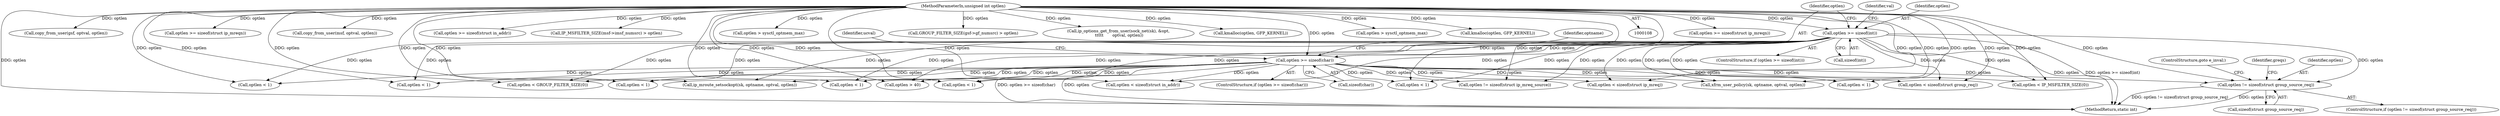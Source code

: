 digraph "0_linux_f6d8bd051c391c1c0458a30b2a7abcd939329259_26@API" {
"1001190" [label="(Call,optlen != sizeof(struct group_source_req))"];
"1000227" [label="(Call,optlen >= sizeof(char))"];
"1000211" [label="(Call,optlen >= sizeof(int))"];
"1000113" [label="(MethodParameterIn,unsigned int optlen)"];
"1000226" [label="(ControlStructure,if (optlen >= sizeof(char)))"];
"1000847" [label="(Call,optlen >= sizeof(struct ip_mreqn))"];
"1001685" [label="(Call,optlen < 1)"];
"1001424" [label="(Call,copy_from_user(gsf, optval, optlen))"];
"1000249" [label="(Identifier,optname)"];
"1001720" [label="(MethodReturn,static int)"];
"1001390" [label="(Call,optlen < GROUP_FILTER_SIZE(0))"];
"1000681" [label="(Call,optlen >= sizeof(struct ip_mreqn))"];
"1001596" [label="(Call,optlen < 1)"];
"1000218" [label="(Identifier,val)"];
"1000932" [label="(Call,copy_from_user(msf, optval, optlen))"];
"1000251" [label="(Call,ip_mroute_setsockopt(sk, optname, optval, optlen))"];
"1001671" [label="(Call,optlen < 1)"];
"1001192" [label="(Call,sizeof(struct group_source_req))"];
"1000210" [label="(ControlStructure,if (optlen >= sizeof(int)))"];
"1000704" [label="(Call,optlen >= sizeof(struct in_addr))"];
"1000235" [label="(Identifier,ucval)"];
"1000961" [label="(Call,IP_MSFILTER_SIZE(msf->imsf_numsrc) > optlen)"];
"1000228" [label="(Identifier,optlen)"];
"1000213" [label="(Call,sizeof(int))"];
"1000271" [label="(Call,optlen > 40)"];
"1001628" [label="(Call,optlen < 1)"];
"1000671" [label="(Call,optlen < sizeof(struct in_addr))"];
"1000904" [label="(Call,optlen > sysctl_optmem_max)"];
"1000615" [label="(Call,optlen < 1)"];
"1000993" [label="(Call,optlen != sizeof(struct ip_mreq_source))"];
"1001194" [label="(ControlStructure,goto e_inval;)"];
"1000212" [label="(Identifier,optlen)"];
"1000229" [label="(Call,sizeof(char))"];
"1001448" [label="(Call,GROUP_FILTER_SIZE(gsf->gf_numsrc) > optlen)"];
"1001189" [label="(ControlStructure,if (optlen != sizeof(struct group_source_req)))"];
"1001190" [label="(Call,optlen != sizeof(struct group_source_req))"];
"1000277" [label="(Call,ip_options_get_from_user(sock_net(sk), &opt,\n \t\t\t\t\t       optval, optlen))"];
"1001198" [label="(Identifier,greqs)"];
"1000915" [label="(Call,kmalloc(optlen, GFP_KERNEL))"];
"1000113" [label="(MethodParameterIn,unsigned int optlen)"];
"1000837" [label="(Call,optlen < sizeof(struct ip_mreq))"];
"1001396" [label="(Call,optlen > sysctl_optmem_max)"];
"1001653" [label="(Call,xfrm_user_policy(sk, optname, optval, optlen))"];
"1000505" [label="(Call,optlen < 1)"];
"1001407" [label="(Call,kmalloc(optlen, GFP_KERNEL))"];
"1001109" [label="(Call,optlen < sizeof(struct group_req))"];
"1001191" [label="(Identifier,optlen)"];
"1000898" [label="(Call,optlen < IP_MSFILTER_SIZE(0))"];
"1000644" [label="(Call,optlen < 1)"];
"1000211" [label="(Call,optlen >= sizeof(int))"];
"1000227" [label="(Call,optlen >= sizeof(char))"];
"1001190" -> "1001189"  [label="AST: "];
"1001190" -> "1001192"  [label="CFG: "];
"1001191" -> "1001190"  [label="AST: "];
"1001192" -> "1001190"  [label="AST: "];
"1001194" -> "1001190"  [label="CFG: "];
"1001198" -> "1001190"  [label="CFG: "];
"1001190" -> "1001720"  [label="DDG: optlen != sizeof(struct group_source_req)"];
"1001190" -> "1001720"  [label="DDG: optlen"];
"1000227" -> "1001190"  [label="DDG: optlen"];
"1000211" -> "1001190"  [label="DDG: optlen"];
"1000113" -> "1001190"  [label="DDG: optlen"];
"1000227" -> "1000226"  [label="AST: "];
"1000227" -> "1000229"  [label="CFG: "];
"1000228" -> "1000227"  [label="AST: "];
"1000229" -> "1000227"  [label="AST: "];
"1000235" -> "1000227"  [label="CFG: "];
"1000249" -> "1000227"  [label="CFG: "];
"1000227" -> "1001720"  [label="DDG: optlen >= sizeof(char)"];
"1000227" -> "1001720"  [label="DDG: optlen"];
"1000211" -> "1000227"  [label="DDG: optlen"];
"1000113" -> "1000227"  [label="DDG: optlen"];
"1000227" -> "1000251"  [label="DDG: optlen"];
"1000227" -> "1000271"  [label="DDG: optlen"];
"1000227" -> "1000505"  [label="DDG: optlen"];
"1000227" -> "1000615"  [label="DDG: optlen"];
"1000227" -> "1000644"  [label="DDG: optlen"];
"1000227" -> "1000671"  [label="DDG: optlen"];
"1000227" -> "1000837"  [label="DDG: optlen"];
"1000227" -> "1000898"  [label="DDG: optlen"];
"1000227" -> "1000993"  [label="DDG: optlen"];
"1000227" -> "1001109"  [label="DDG: optlen"];
"1000227" -> "1001390"  [label="DDG: optlen"];
"1000227" -> "1001596"  [label="DDG: optlen"];
"1000227" -> "1001628"  [label="DDG: optlen"];
"1000227" -> "1001653"  [label="DDG: optlen"];
"1000227" -> "1001671"  [label="DDG: optlen"];
"1000227" -> "1001685"  [label="DDG: optlen"];
"1000211" -> "1000210"  [label="AST: "];
"1000211" -> "1000213"  [label="CFG: "];
"1000212" -> "1000211"  [label="AST: "];
"1000213" -> "1000211"  [label="AST: "];
"1000218" -> "1000211"  [label="CFG: "];
"1000228" -> "1000211"  [label="CFG: "];
"1000211" -> "1001720"  [label="DDG: optlen"];
"1000211" -> "1001720"  [label="DDG: optlen >= sizeof(int)"];
"1000113" -> "1000211"  [label="DDG: optlen"];
"1000211" -> "1000251"  [label="DDG: optlen"];
"1000211" -> "1000271"  [label="DDG: optlen"];
"1000211" -> "1000505"  [label="DDG: optlen"];
"1000211" -> "1000615"  [label="DDG: optlen"];
"1000211" -> "1000644"  [label="DDG: optlen"];
"1000211" -> "1000671"  [label="DDG: optlen"];
"1000211" -> "1000837"  [label="DDG: optlen"];
"1000211" -> "1000898"  [label="DDG: optlen"];
"1000211" -> "1000993"  [label="DDG: optlen"];
"1000211" -> "1001109"  [label="DDG: optlen"];
"1000211" -> "1001390"  [label="DDG: optlen"];
"1000211" -> "1001596"  [label="DDG: optlen"];
"1000211" -> "1001628"  [label="DDG: optlen"];
"1000211" -> "1001653"  [label="DDG: optlen"];
"1000211" -> "1001671"  [label="DDG: optlen"];
"1000211" -> "1001685"  [label="DDG: optlen"];
"1000113" -> "1000108"  [label="AST: "];
"1000113" -> "1001720"  [label="DDG: optlen"];
"1000113" -> "1000251"  [label="DDG: optlen"];
"1000113" -> "1000271"  [label="DDG: optlen"];
"1000113" -> "1000277"  [label="DDG: optlen"];
"1000113" -> "1000505"  [label="DDG: optlen"];
"1000113" -> "1000615"  [label="DDG: optlen"];
"1000113" -> "1000644"  [label="DDG: optlen"];
"1000113" -> "1000671"  [label="DDG: optlen"];
"1000113" -> "1000681"  [label="DDG: optlen"];
"1000113" -> "1000704"  [label="DDG: optlen"];
"1000113" -> "1000837"  [label="DDG: optlen"];
"1000113" -> "1000847"  [label="DDG: optlen"];
"1000113" -> "1000898"  [label="DDG: optlen"];
"1000113" -> "1000904"  [label="DDG: optlen"];
"1000113" -> "1000915"  [label="DDG: optlen"];
"1000113" -> "1000932"  [label="DDG: optlen"];
"1000113" -> "1000961"  [label="DDG: optlen"];
"1000113" -> "1000993"  [label="DDG: optlen"];
"1000113" -> "1001109"  [label="DDG: optlen"];
"1000113" -> "1001390"  [label="DDG: optlen"];
"1000113" -> "1001396"  [label="DDG: optlen"];
"1000113" -> "1001407"  [label="DDG: optlen"];
"1000113" -> "1001424"  [label="DDG: optlen"];
"1000113" -> "1001448"  [label="DDG: optlen"];
"1000113" -> "1001596"  [label="DDG: optlen"];
"1000113" -> "1001628"  [label="DDG: optlen"];
"1000113" -> "1001653"  [label="DDG: optlen"];
"1000113" -> "1001671"  [label="DDG: optlen"];
"1000113" -> "1001685"  [label="DDG: optlen"];
}
